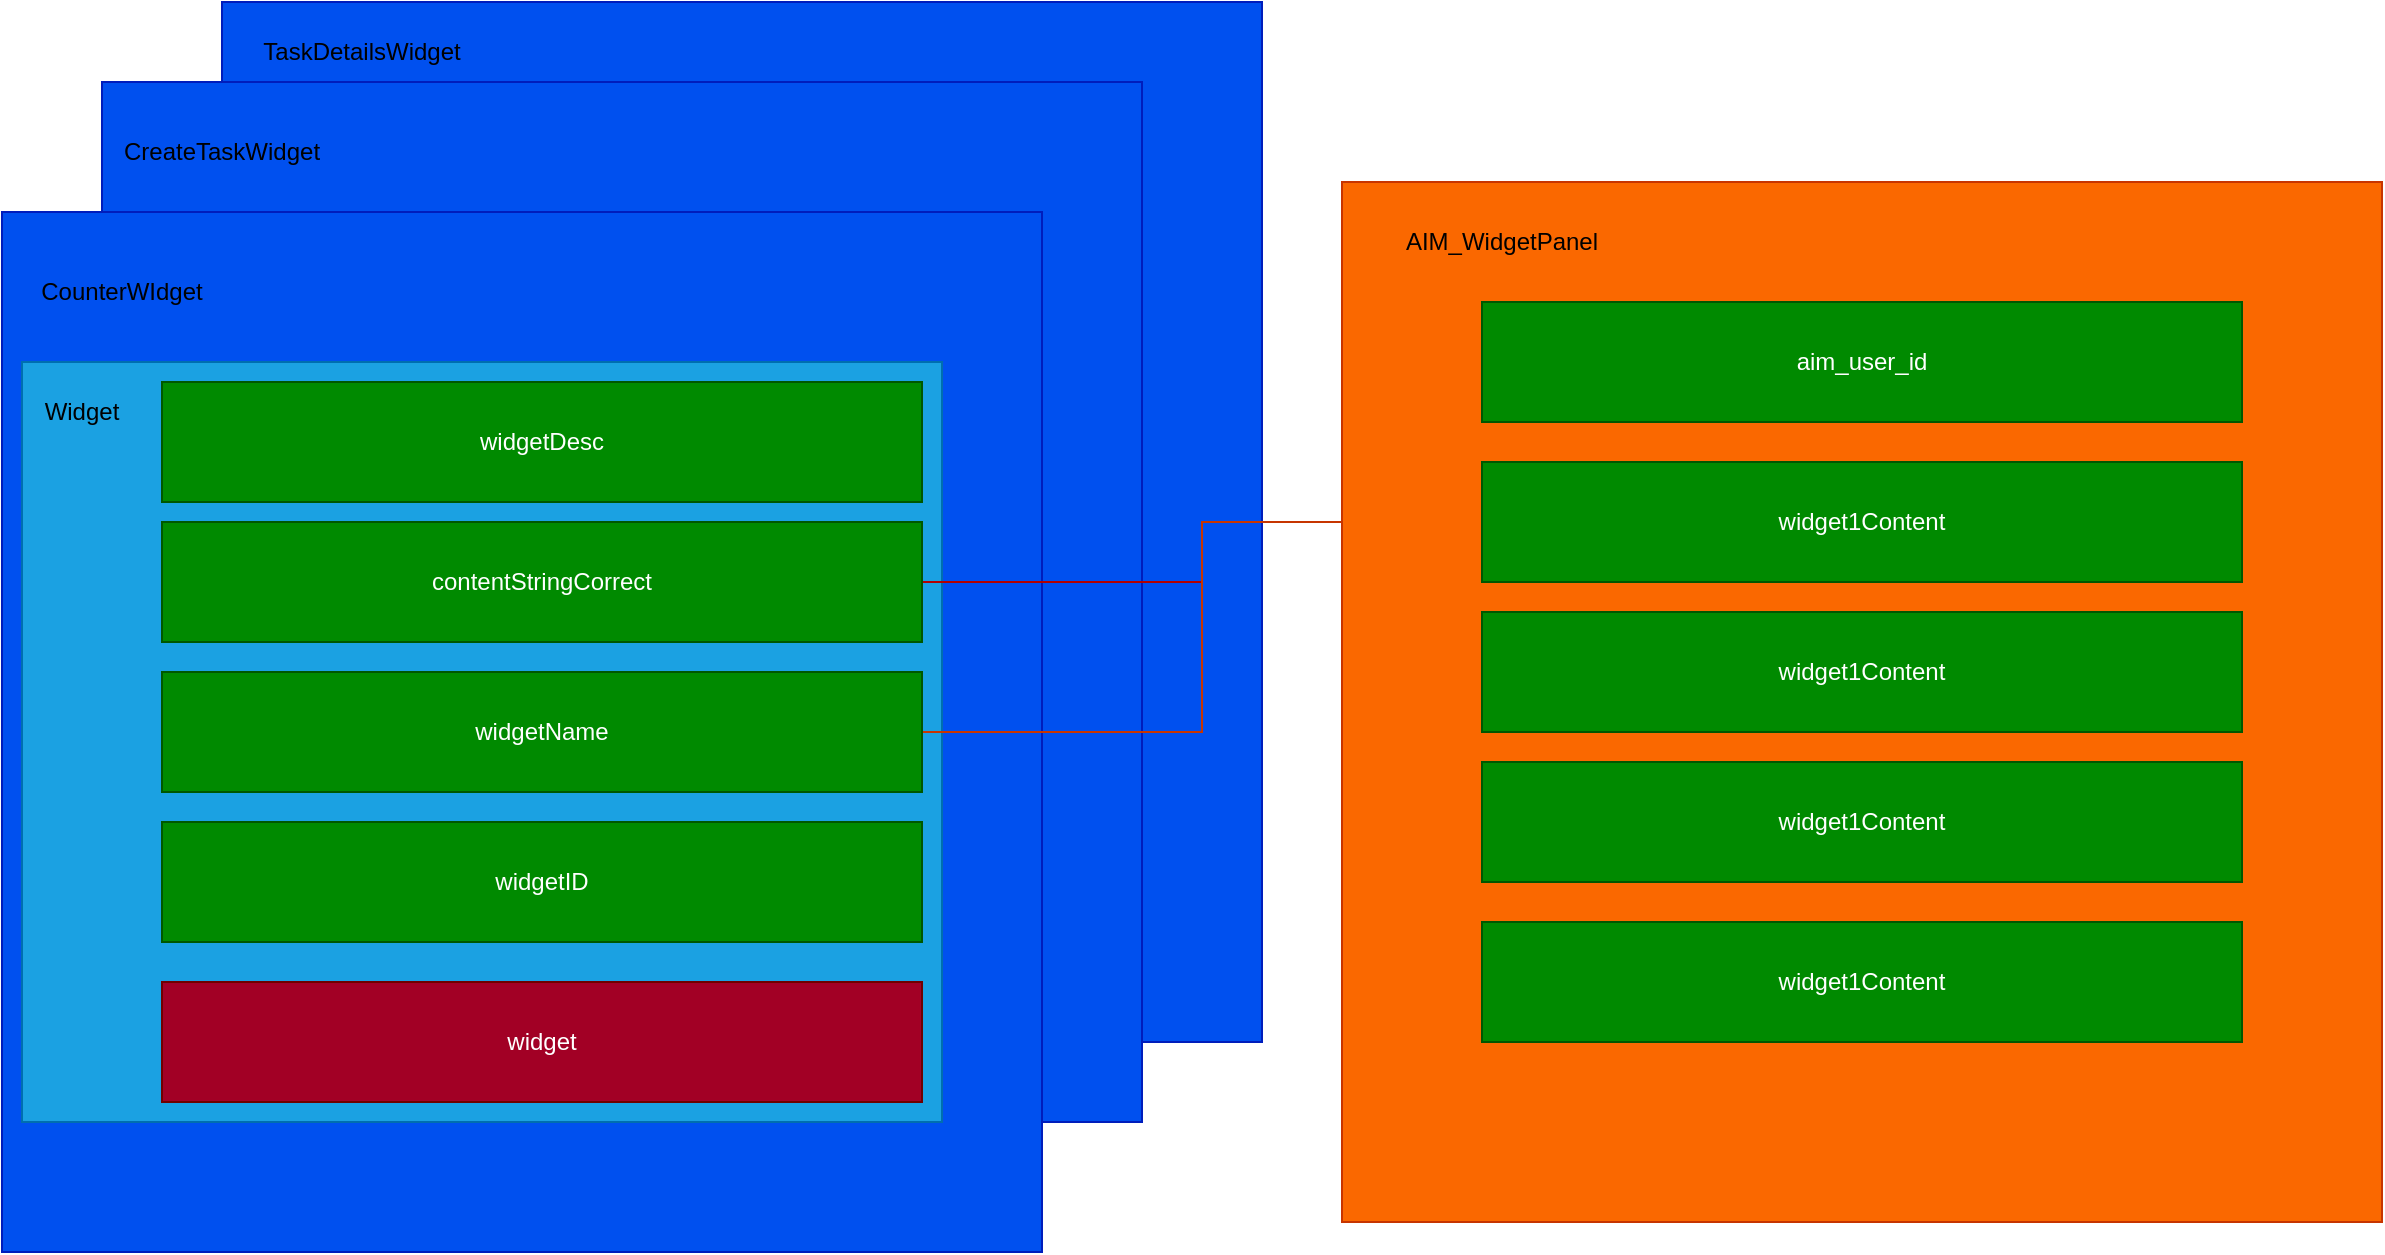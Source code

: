 <mxfile version="22.1.2" type="device">
  <diagram name="Page-1" id="3fFTkKmbDw9OV_DUbsrc">
    <mxGraphModel dx="1687" dy="986" grid="1" gridSize="10" guides="1" tooltips="1" connect="1" arrows="1" fold="1" page="1" pageScale="1" pageWidth="1100" pageHeight="850" background="none" math="0" shadow="0">
      <root>
        <mxCell id="0" />
        <mxCell id="1" parent="0" />
        <mxCell id="dcOTC8EXuyKldaEiEsvs-13" value="" style="whiteSpace=wrap;html=1;aspect=fixed;fillColor=#0050ef;fontColor=#ffffff;strokeColor=#001DBC;" vertex="1" parent="1">
          <mxGeometry x="140" y="90" width="520" height="520" as="geometry" />
        </mxCell>
        <mxCell id="dcOTC8EXuyKldaEiEsvs-11" value="" style="whiteSpace=wrap;html=1;aspect=fixed;fillColor=#0050ef;fontColor=#ffffff;strokeColor=#001DBC;" vertex="1" parent="1">
          <mxGeometry x="80" y="130" width="520" height="520" as="geometry" />
        </mxCell>
        <mxCell id="dcOTC8EXuyKldaEiEsvs-9" value="" style="whiteSpace=wrap;html=1;aspect=fixed;fillColor=#0050ef;fontColor=#ffffff;strokeColor=#001DBC;" vertex="1" parent="1">
          <mxGeometry x="30" y="195" width="520" height="520" as="geometry" />
        </mxCell>
        <mxCell id="dcOTC8EXuyKldaEiEsvs-2" value="" style="rounded=0;whiteSpace=wrap;html=1;fillColor=#1ba1e2;fontColor=#ffffff;strokeColor=#006EAF;" vertex="1" parent="1">
          <mxGeometry x="40" y="270" width="460" height="380" as="geometry" />
        </mxCell>
        <mxCell id="dcOTC8EXuyKldaEiEsvs-3" value="Widget" style="text;html=1;strokeColor=none;fillColor=none;align=center;verticalAlign=middle;whiteSpace=wrap;rounded=0;" vertex="1" parent="1">
          <mxGeometry x="40" y="280" width="60" height="30" as="geometry" />
        </mxCell>
        <mxCell id="dcOTC8EXuyKldaEiEsvs-4" value="widgetDesc" style="rounded=0;whiteSpace=wrap;html=1;fillColor=#008a00;fontColor=#ffffff;strokeColor=#005700;" vertex="1" parent="1">
          <mxGeometry x="110" y="280" width="380" height="60" as="geometry" />
        </mxCell>
        <mxCell id="dcOTC8EXuyKldaEiEsvs-25" style="edgeStyle=orthogonalEdgeStyle;rounded=0;orthogonalLoop=1;jettySize=auto;html=1;exitX=1;exitY=0.5;exitDx=0;exitDy=0;fillColor=#e51400;strokeColor=#B20000;" edge="1" parent="1" source="dcOTC8EXuyKldaEiEsvs-5" target="dcOTC8EXuyKldaEiEsvs-18">
          <mxGeometry relative="1" as="geometry" />
        </mxCell>
        <mxCell id="dcOTC8EXuyKldaEiEsvs-5" value="contentStringCorrect" style="rounded=0;whiteSpace=wrap;html=1;fillColor=#008a00;fontColor=#ffffff;strokeColor=#005700;" vertex="1" parent="1">
          <mxGeometry x="110" y="350" width="380" height="60" as="geometry" />
        </mxCell>
        <mxCell id="dcOTC8EXuyKldaEiEsvs-24" style="edgeStyle=orthogonalEdgeStyle;rounded=0;orthogonalLoop=1;jettySize=auto;html=1;exitX=1;exitY=0.5;exitDx=0;exitDy=0;entryX=0;entryY=0.5;entryDx=0;entryDy=0;fillColor=#fa6800;strokeColor=#C73500;" edge="1" parent="1" source="dcOTC8EXuyKldaEiEsvs-6" target="dcOTC8EXuyKldaEiEsvs-18">
          <mxGeometry relative="1" as="geometry" />
        </mxCell>
        <mxCell id="dcOTC8EXuyKldaEiEsvs-6" value="widgetName" style="rounded=0;whiteSpace=wrap;html=1;fillColor=#008a00;fontColor=#ffffff;strokeColor=#005700;" vertex="1" parent="1">
          <mxGeometry x="110" y="425" width="380" height="60" as="geometry" />
        </mxCell>
        <mxCell id="dcOTC8EXuyKldaEiEsvs-7" value="widgetID" style="rounded=0;whiteSpace=wrap;html=1;fillColor=#008a00;fontColor=#ffffff;strokeColor=#005700;" vertex="1" parent="1">
          <mxGeometry x="110" y="500" width="380" height="60" as="geometry" />
        </mxCell>
        <mxCell id="dcOTC8EXuyKldaEiEsvs-8" value="widget" style="rounded=0;whiteSpace=wrap;html=1;fillColor=#a20025;fontColor=#ffffff;strokeColor=#6F0000;" vertex="1" parent="1">
          <mxGeometry x="110" y="580" width="380" height="60" as="geometry" />
        </mxCell>
        <mxCell id="dcOTC8EXuyKldaEiEsvs-10" value="CounterWIdget" style="text;html=1;strokeColor=none;fillColor=none;align=center;verticalAlign=middle;whiteSpace=wrap;rounded=0;" vertex="1" parent="1">
          <mxGeometry x="40" y="220" width="100" height="30" as="geometry" />
        </mxCell>
        <mxCell id="dcOTC8EXuyKldaEiEsvs-12" value="CreateTaskWidget" style="text;html=1;strokeColor=none;fillColor=none;align=center;verticalAlign=middle;whiteSpace=wrap;rounded=0;" vertex="1" parent="1">
          <mxGeometry x="90" y="150" width="100" height="30" as="geometry" />
        </mxCell>
        <mxCell id="dcOTC8EXuyKldaEiEsvs-14" value="TaskDetailsWidget" style="text;html=1;strokeColor=none;fillColor=none;align=center;verticalAlign=middle;whiteSpace=wrap;rounded=0;" vertex="1" parent="1">
          <mxGeometry x="160" y="100" width="100" height="30" as="geometry" />
        </mxCell>
        <mxCell id="dcOTC8EXuyKldaEiEsvs-15" value="" style="whiteSpace=wrap;html=1;aspect=fixed;fillColor=#fa6800;fontColor=#000000;strokeColor=#C73500;" vertex="1" parent="1">
          <mxGeometry x="700" y="180" width="520" height="520" as="geometry" />
        </mxCell>
        <mxCell id="dcOTC8EXuyKldaEiEsvs-16" value="AIM_WidgetPanel" style="text;html=1;strokeColor=none;fillColor=none;align=center;verticalAlign=middle;whiteSpace=wrap;rounded=0;" vertex="1" parent="1">
          <mxGeometry x="710" y="195" width="140" height="30" as="geometry" />
        </mxCell>
        <mxCell id="dcOTC8EXuyKldaEiEsvs-17" value="aim_user_id" style="rounded=0;whiteSpace=wrap;html=1;fillColor=#008a00;fontColor=#ffffff;strokeColor=#005700;" vertex="1" parent="1">
          <mxGeometry x="770" y="240" width="380" height="60" as="geometry" />
        </mxCell>
        <mxCell id="dcOTC8EXuyKldaEiEsvs-18" value="widget1Content" style="rounded=0;whiteSpace=wrap;html=1;fillColor=#008a00;fontColor=#ffffff;strokeColor=#005700;" vertex="1" parent="1">
          <mxGeometry x="770" y="320" width="380" height="60" as="geometry" />
        </mxCell>
        <mxCell id="dcOTC8EXuyKldaEiEsvs-21" value="widget1Content" style="rounded=0;whiteSpace=wrap;html=1;fillColor=#008a00;fontColor=#ffffff;strokeColor=#005700;" vertex="1" parent="1">
          <mxGeometry x="770" y="395" width="380" height="60" as="geometry" />
        </mxCell>
        <mxCell id="dcOTC8EXuyKldaEiEsvs-22" value="widget1Content" style="rounded=0;whiteSpace=wrap;html=1;fillColor=#008a00;fontColor=#ffffff;strokeColor=#005700;" vertex="1" parent="1">
          <mxGeometry x="770" y="470" width="380" height="60" as="geometry" />
        </mxCell>
        <mxCell id="dcOTC8EXuyKldaEiEsvs-23" value="widget1Content" style="rounded=0;whiteSpace=wrap;html=1;fillColor=#008a00;fontColor=#ffffff;strokeColor=#005700;" vertex="1" parent="1">
          <mxGeometry x="770" y="550" width="380" height="60" as="geometry" />
        </mxCell>
      </root>
    </mxGraphModel>
  </diagram>
</mxfile>
